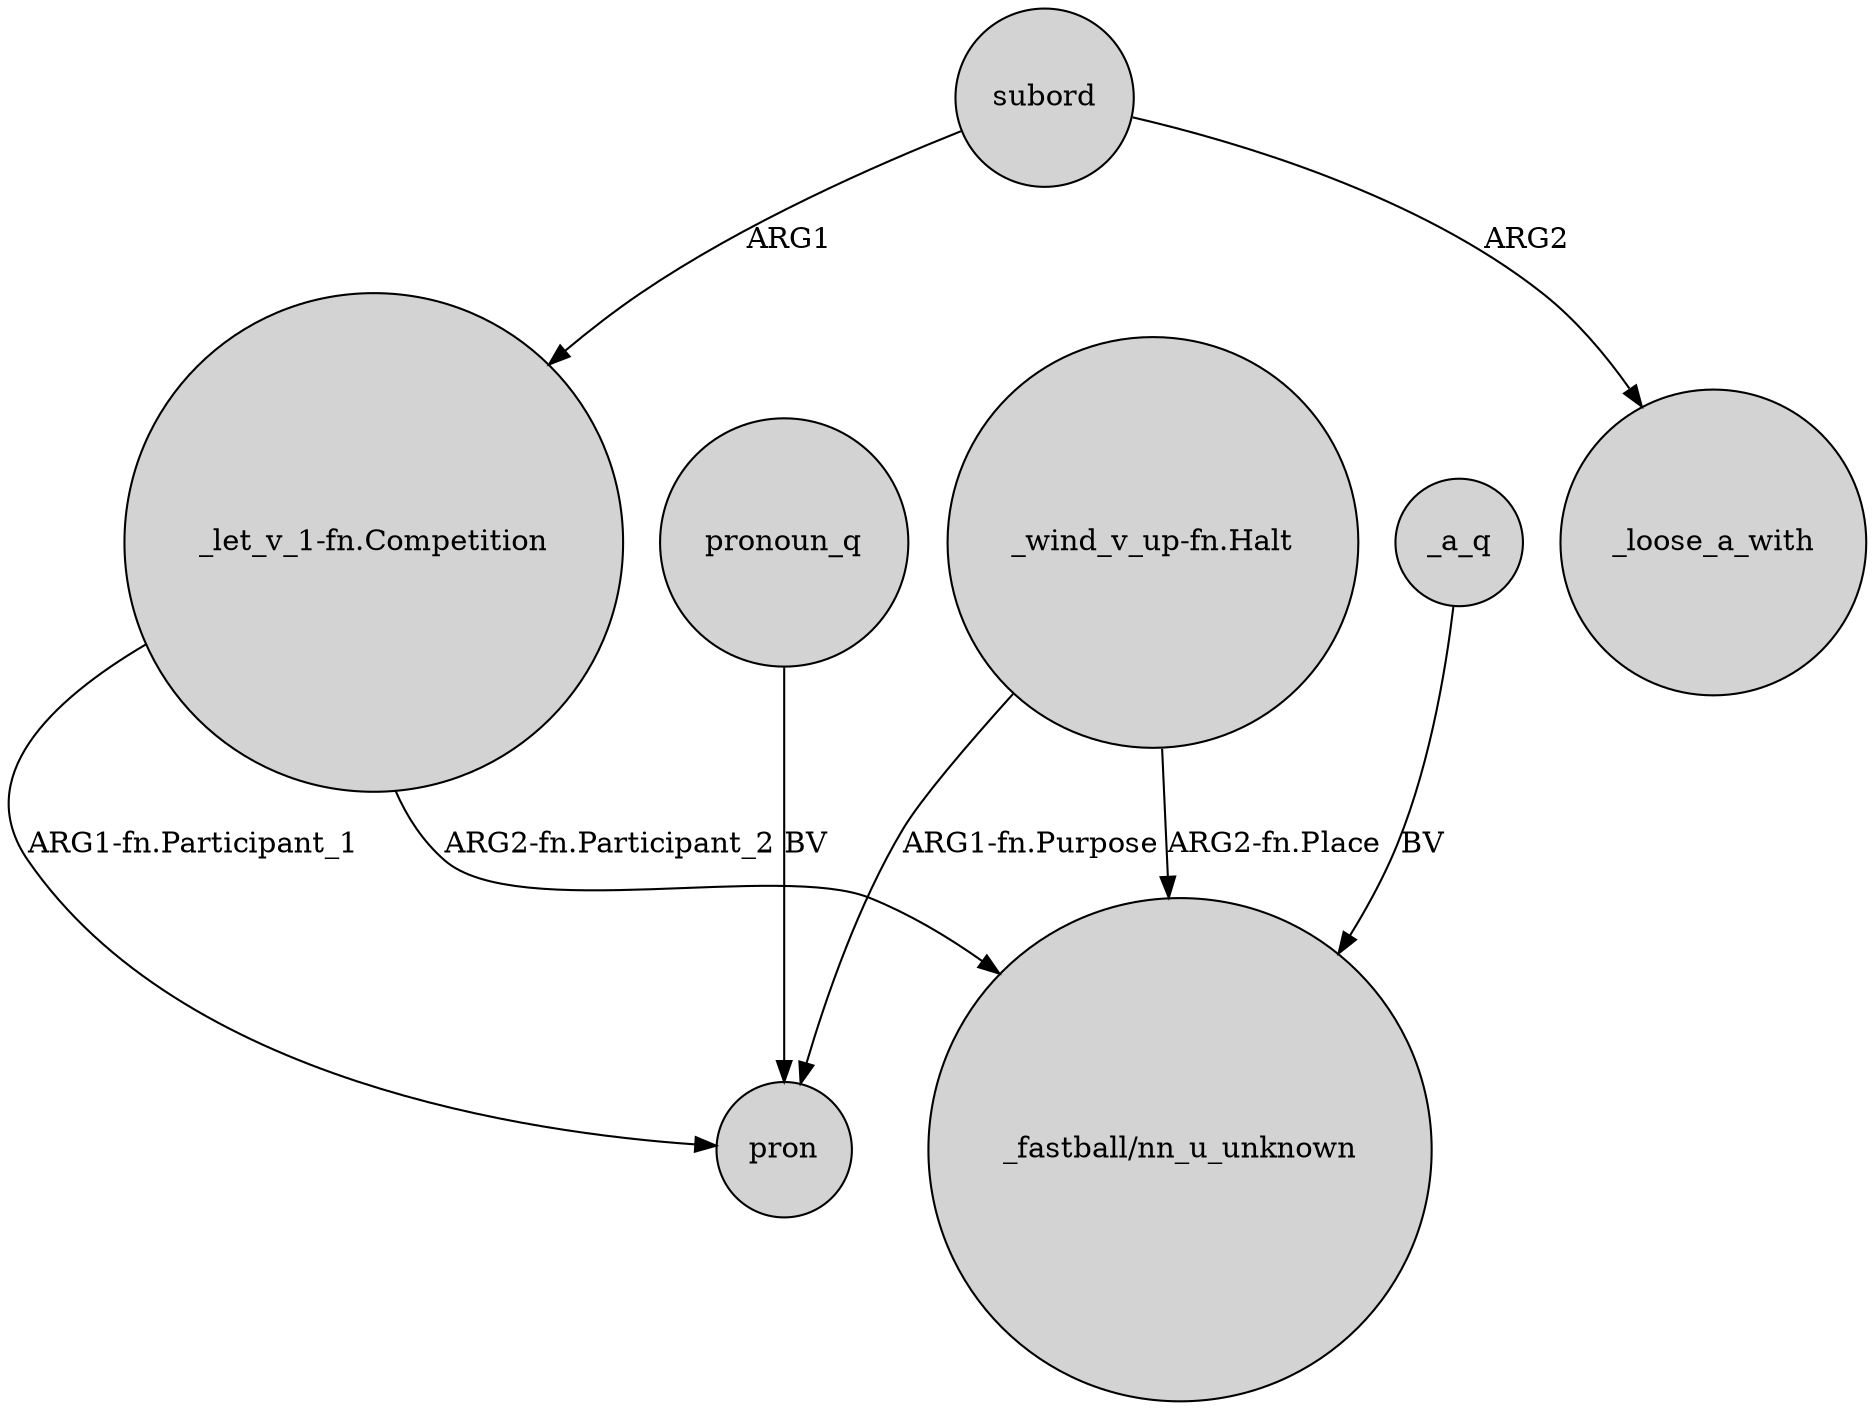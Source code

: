 digraph {
	node [shape=circle style=filled]
	"_let_v_1-fn.Competition" -> "_fastball/nn_u_unknown" [label="ARG2-fn.Participant_2"]
	"_wind_v_up-fn.Halt" -> pron [label="ARG1-fn.Purpose"]
	"_let_v_1-fn.Competition" -> pron [label="ARG1-fn.Participant_1"]
	_a_q -> "_fastball/nn_u_unknown" [label=BV]
	"_wind_v_up-fn.Halt" -> "_fastball/nn_u_unknown" [label="ARG2-fn.Place"]
	subord -> _loose_a_with [label=ARG2]
	pronoun_q -> pron [label=BV]
	subord -> "_let_v_1-fn.Competition" [label=ARG1]
}
